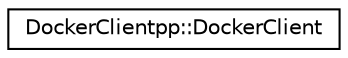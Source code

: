 digraph "Graphical Class Hierarchy"
{
 // LATEX_PDF_SIZE
  edge [fontname="Helvetica",fontsize="10",labelfontname="Helvetica",labelfontsize="10"];
  node [fontname="Helvetica",fontsize="10",shape=record];
  rankdir="LR";
  Node0 [label="DockerClientpp::DockerClient",height=0.2,width=0.4,color="black", fillcolor="white", style="filled",URL="$classDockerClientpp_1_1DockerClient.html",tooltip="Docker client class."];
}

